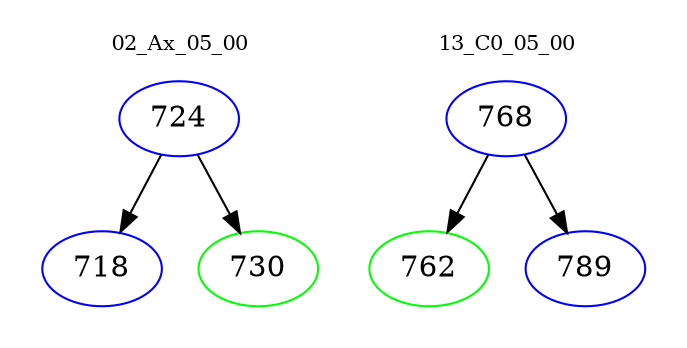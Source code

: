 digraph{
subgraph cluster_0 {
color = white
label = "02_Ax_05_00";
fontsize=10;
T0_724 [label="724", color="blue"]
T0_724 -> T0_718 [color="black"]
T0_718 [label="718", color="blue"]
T0_724 -> T0_730 [color="black"]
T0_730 [label="730", color="green"]
}
subgraph cluster_1 {
color = white
label = "13_C0_05_00";
fontsize=10;
T1_768 [label="768", color="blue"]
T1_768 -> T1_762 [color="black"]
T1_762 [label="762", color="green"]
T1_768 -> T1_789 [color="black"]
T1_789 [label="789", color="blue"]
}
}
